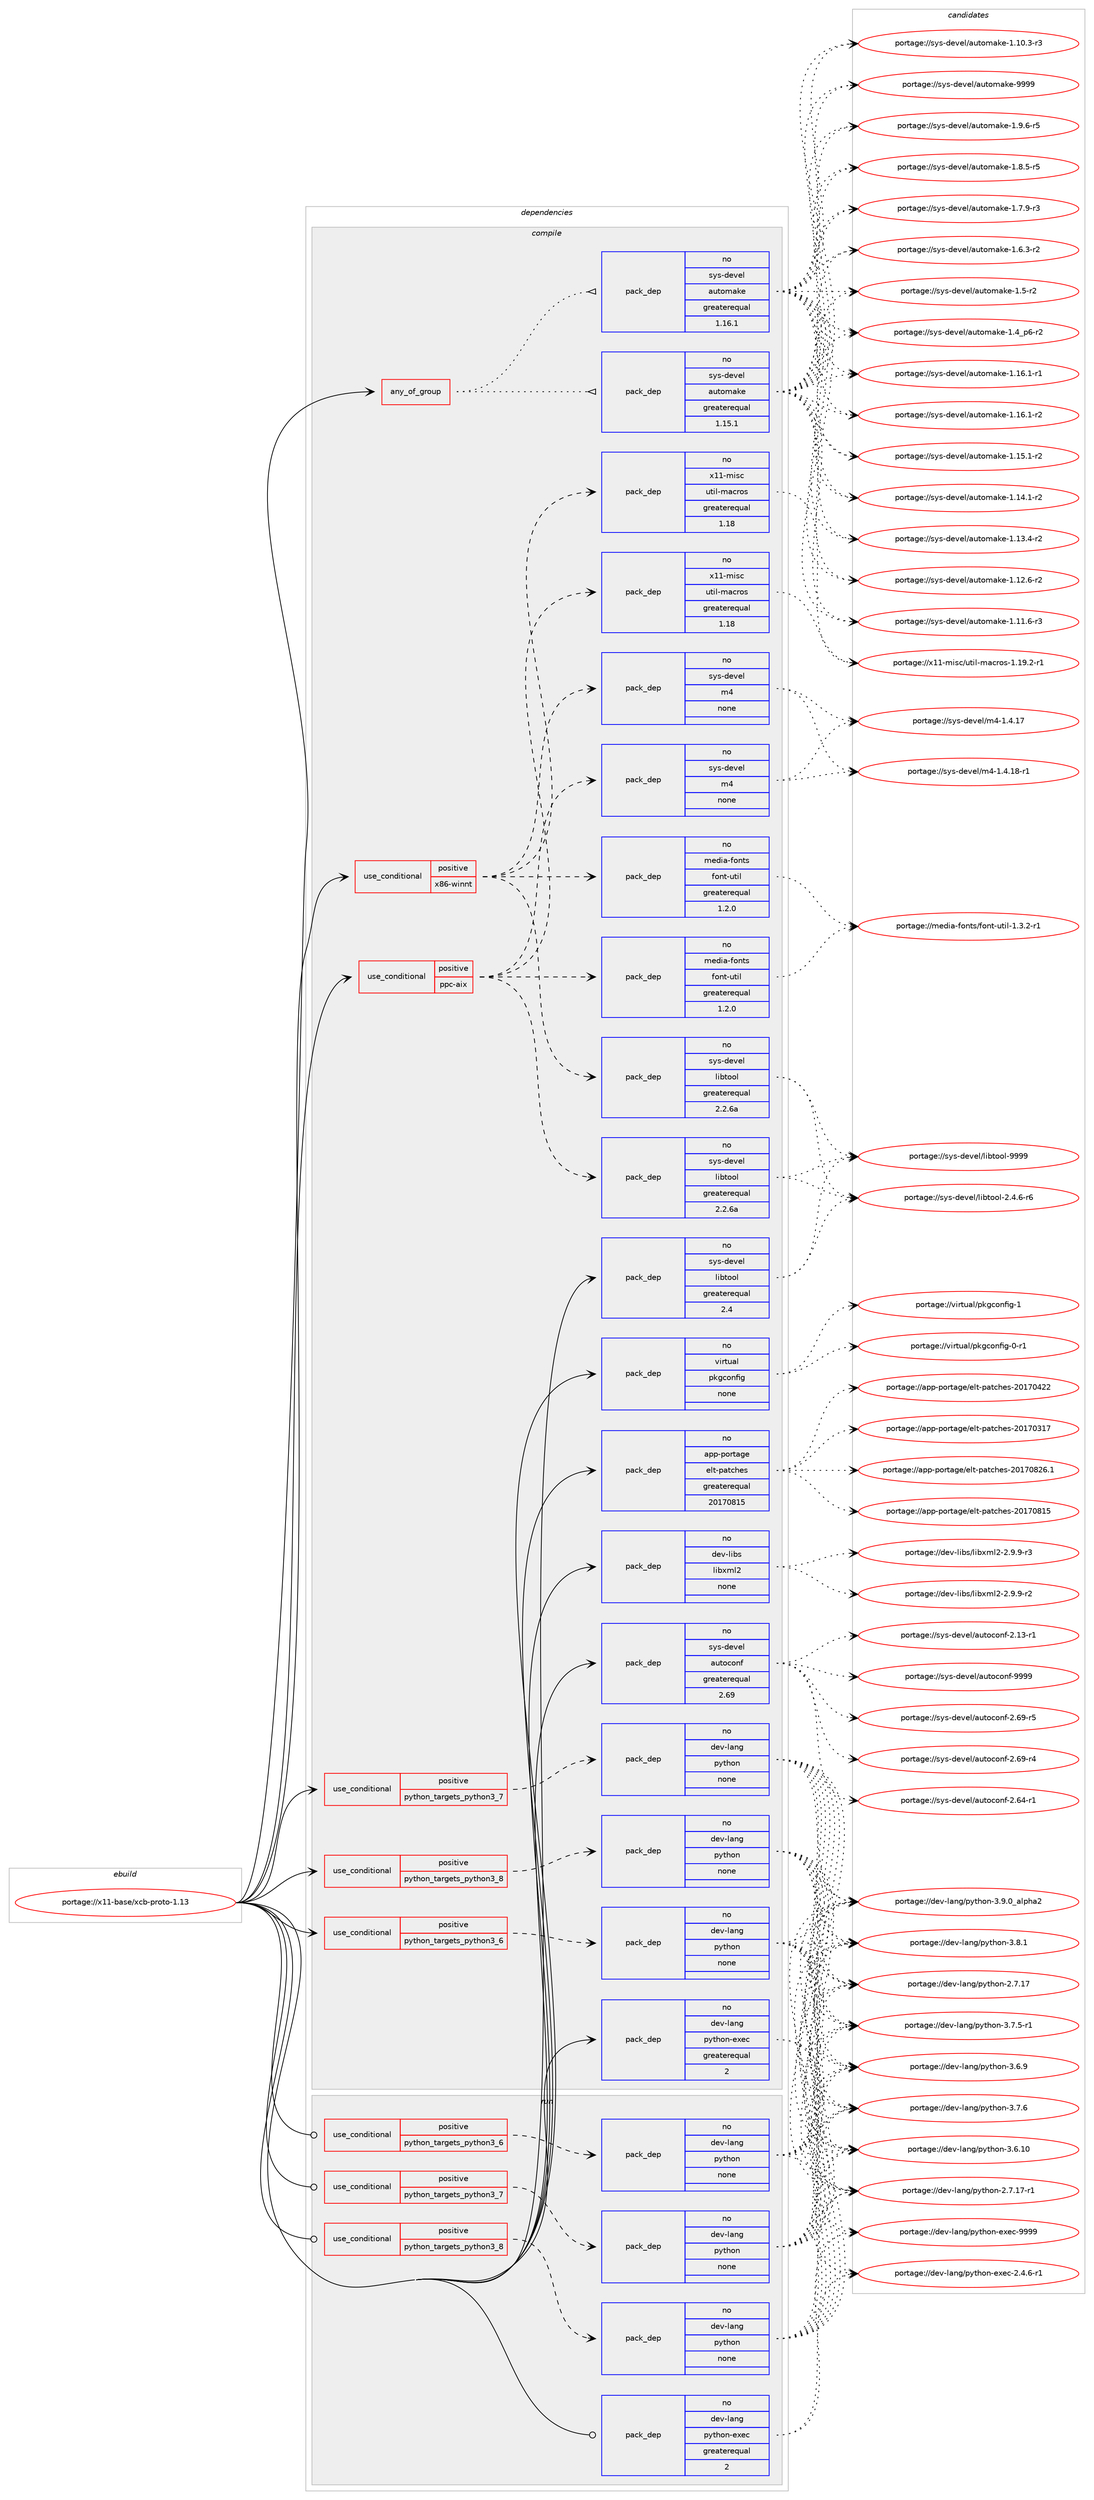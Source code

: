 digraph prolog {

# *************
# Graph options
# *************

newrank=true;
concentrate=true;
compound=true;
graph [rankdir=LR,fontname=Helvetica,fontsize=10,ranksep=1.5];#, ranksep=2.5, nodesep=0.2];
edge  [arrowhead=vee];
node  [fontname=Helvetica,fontsize=10];

# **********
# The ebuild
# **********

subgraph cluster_leftcol {
color=gray;
rank=same;
label=<<i>ebuild</i>>;
id [label="portage://x11-base/xcb-proto-1.13", color=red, width=4, href="../x11-base/xcb-proto-1.13.svg"];
}

# ****************
# The dependencies
# ****************

subgraph cluster_midcol {
color=gray;
label=<<i>dependencies</i>>;
subgraph cluster_compile {
fillcolor="#eeeeee";
style=filled;
label=<<i>compile</i>>;
subgraph any366 {
dependency21010 [label=<<TABLE BORDER="0" CELLBORDER="1" CELLSPACING="0" CELLPADDING="4"><TR><TD CELLPADDING="10">any_of_group</TD></TR></TABLE>>, shape=none, color=red];subgraph pack17744 {
dependency21011 [label=<<TABLE BORDER="0" CELLBORDER="1" CELLSPACING="0" CELLPADDING="4" WIDTH="220"><TR><TD ROWSPAN="6" CELLPADDING="30">pack_dep</TD></TR><TR><TD WIDTH="110">no</TD></TR><TR><TD>sys-devel</TD></TR><TR><TD>automake</TD></TR><TR><TD>greaterequal</TD></TR><TR><TD>1.16.1</TD></TR></TABLE>>, shape=none, color=blue];
}
dependency21010:e -> dependency21011:w [weight=20,style="dotted",arrowhead="oinv"];
subgraph pack17745 {
dependency21012 [label=<<TABLE BORDER="0" CELLBORDER="1" CELLSPACING="0" CELLPADDING="4" WIDTH="220"><TR><TD ROWSPAN="6" CELLPADDING="30">pack_dep</TD></TR><TR><TD WIDTH="110">no</TD></TR><TR><TD>sys-devel</TD></TR><TR><TD>automake</TD></TR><TR><TD>greaterequal</TD></TR><TR><TD>1.15.1</TD></TR></TABLE>>, shape=none, color=blue];
}
dependency21010:e -> dependency21012:w [weight=20,style="dotted",arrowhead="oinv"];
}
id:e -> dependency21010:w [weight=20,style="solid",arrowhead="vee"];
subgraph cond2885 {
dependency21013 [label=<<TABLE BORDER="0" CELLBORDER="1" CELLSPACING="0" CELLPADDING="4"><TR><TD ROWSPAN="3" CELLPADDING="10">use_conditional</TD></TR><TR><TD>positive</TD></TR><TR><TD>ppc-aix</TD></TR></TABLE>>, shape=none, color=red];
subgraph pack17746 {
dependency21014 [label=<<TABLE BORDER="0" CELLBORDER="1" CELLSPACING="0" CELLPADDING="4" WIDTH="220"><TR><TD ROWSPAN="6" CELLPADDING="30">pack_dep</TD></TR><TR><TD WIDTH="110">no</TD></TR><TR><TD>sys-devel</TD></TR><TR><TD>libtool</TD></TR><TR><TD>greaterequal</TD></TR><TR><TD>2.2.6a</TD></TR></TABLE>>, shape=none, color=blue];
}
dependency21013:e -> dependency21014:w [weight=20,style="dashed",arrowhead="vee"];
subgraph pack17747 {
dependency21015 [label=<<TABLE BORDER="0" CELLBORDER="1" CELLSPACING="0" CELLPADDING="4" WIDTH="220"><TR><TD ROWSPAN="6" CELLPADDING="30">pack_dep</TD></TR><TR><TD WIDTH="110">no</TD></TR><TR><TD>sys-devel</TD></TR><TR><TD>m4</TD></TR><TR><TD>none</TD></TR><TR><TD></TD></TR></TABLE>>, shape=none, color=blue];
}
dependency21013:e -> dependency21015:w [weight=20,style="dashed",arrowhead="vee"];
subgraph pack17748 {
dependency21016 [label=<<TABLE BORDER="0" CELLBORDER="1" CELLSPACING="0" CELLPADDING="4" WIDTH="220"><TR><TD ROWSPAN="6" CELLPADDING="30">pack_dep</TD></TR><TR><TD WIDTH="110">no</TD></TR><TR><TD>x11-misc</TD></TR><TR><TD>util-macros</TD></TR><TR><TD>greaterequal</TD></TR><TR><TD>1.18</TD></TR></TABLE>>, shape=none, color=blue];
}
dependency21013:e -> dependency21016:w [weight=20,style="dashed",arrowhead="vee"];
subgraph pack17749 {
dependency21017 [label=<<TABLE BORDER="0" CELLBORDER="1" CELLSPACING="0" CELLPADDING="4" WIDTH="220"><TR><TD ROWSPAN="6" CELLPADDING="30">pack_dep</TD></TR><TR><TD WIDTH="110">no</TD></TR><TR><TD>media-fonts</TD></TR><TR><TD>font-util</TD></TR><TR><TD>greaterequal</TD></TR><TR><TD>1.2.0</TD></TR></TABLE>>, shape=none, color=blue];
}
dependency21013:e -> dependency21017:w [weight=20,style="dashed",arrowhead="vee"];
}
id:e -> dependency21013:w [weight=20,style="solid",arrowhead="vee"];
subgraph cond2886 {
dependency21018 [label=<<TABLE BORDER="0" CELLBORDER="1" CELLSPACING="0" CELLPADDING="4"><TR><TD ROWSPAN="3" CELLPADDING="10">use_conditional</TD></TR><TR><TD>positive</TD></TR><TR><TD>python_targets_python3_6</TD></TR></TABLE>>, shape=none, color=red];
subgraph pack17750 {
dependency21019 [label=<<TABLE BORDER="0" CELLBORDER="1" CELLSPACING="0" CELLPADDING="4" WIDTH="220"><TR><TD ROWSPAN="6" CELLPADDING="30">pack_dep</TD></TR><TR><TD WIDTH="110">no</TD></TR><TR><TD>dev-lang</TD></TR><TR><TD>python</TD></TR><TR><TD>none</TD></TR><TR><TD></TD></TR></TABLE>>, shape=none, color=blue];
}
dependency21018:e -> dependency21019:w [weight=20,style="dashed",arrowhead="vee"];
}
id:e -> dependency21018:w [weight=20,style="solid",arrowhead="vee"];
subgraph cond2887 {
dependency21020 [label=<<TABLE BORDER="0" CELLBORDER="1" CELLSPACING="0" CELLPADDING="4"><TR><TD ROWSPAN="3" CELLPADDING="10">use_conditional</TD></TR><TR><TD>positive</TD></TR><TR><TD>python_targets_python3_7</TD></TR></TABLE>>, shape=none, color=red];
subgraph pack17751 {
dependency21021 [label=<<TABLE BORDER="0" CELLBORDER="1" CELLSPACING="0" CELLPADDING="4" WIDTH="220"><TR><TD ROWSPAN="6" CELLPADDING="30">pack_dep</TD></TR><TR><TD WIDTH="110">no</TD></TR><TR><TD>dev-lang</TD></TR><TR><TD>python</TD></TR><TR><TD>none</TD></TR><TR><TD></TD></TR></TABLE>>, shape=none, color=blue];
}
dependency21020:e -> dependency21021:w [weight=20,style="dashed",arrowhead="vee"];
}
id:e -> dependency21020:w [weight=20,style="solid",arrowhead="vee"];
subgraph cond2888 {
dependency21022 [label=<<TABLE BORDER="0" CELLBORDER="1" CELLSPACING="0" CELLPADDING="4"><TR><TD ROWSPAN="3" CELLPADDING="10">use_conditional</TD></TR><TR><TD>positive</TD></TR><TR><TD>python_targets_python3_8</TD></TR></TABLE>>, shape=none, color=red];
subgraph pack17752 {
dependency21023 [label=<<TABLE BORDER="0" CELLBORDER="1" CELLSPACING="0" CELLPADDING="4" WIDTH="220"><TR><TD ROWSPAN="6" CELLPADDING="30">pack_dep</TD></TR><TR><TD WIDTH="110">no</TD></TR><TR><TD>dev-lang</TD></TR><TR><TD>python</TD></TR><TR><TD>none</TD></TR><TR><TD></TD></TR></TABLE>>, shape=none, color=blue];
}
dependency21022:e -> dependency21023:w [weight=20,style="dashed",arrowhead="vee"];
}
id:e -> dependency21022:w [weight=20,style="solid",arrowhead="vee"];
subgraph cond2889 {
dependency21024 [label=<<TABLE BORDER="0" CELLBORDER="1" CELLSPACING="0" CELLPADDING="4"><TR><TD ROWSPAN="3" CELLPADDING="10">use_conditional</TD></TR><TR><TD>positive</TD></TR><TR><TD>x86-winnt</TD></TR></TABLE>>, shape=none, color=red];
subgraph pack17753 {
dependency21025 [label=<<TABLE BORDER="0" CELLBORDER="1" CELLSPACING="0" CELLPADDING="4" WIDTH="220"><TR><TD ROWSPAN="6" CELLPADDING="30">pack_dep</TD></TR><TR><TD WIDTH="110">no</TD></TR><TR><TD>sys-devel</TD></TR><TR><TD>libtool</TD></TR><TR><TD>greaterequal</TD></TR><TR><TD>2.2.6a</TD></TR></TABLE>>, shape=none, color=blue];
}
dependency21024:e -> dependency21025:w [weight=20,style="dashed",arrowhead="vee"];
subgraph pack17754 {
dependency21026 [label=<<TABLE BORDER="0" CELLBORDER="1" CELLSPACING="0" CELLPADDING="4" WIDTH="220"><TR><TD ROWSPAN="6" CELLPADDING="30">pack_dep</TD></TR><TR><TD WIDTH="110">no</TD></TR><TR><TD>sys-devel</TD></TR><TR><TD>m4</TD></TR><TR><TD>none</TD></TR><TR><TD></TD></TR></TABLE>>, shape=none, color=blue];
}
dependency21024:e -> dependency21026:w [weight=20,style="dashed",arrowhead="vee"];
subgraph pack17755 {
dependency21027 [label=<<TABLE BORDER="0" CELLBORDER="1" CELLSPACING="0" CELLPADDING="4" WIDTH="220"><TR><TD ROWSPAN="6" CELLPADDING="30">pack_dep</TD></TR><TR><TD WIDTH="110">no</TD></TR><TR><TD>x11-misc</TD></TR><TR><TD>util-macros</TD></TR><TR><TD>greaterequal</TD></TR><TR><TD>1.18</TD></TR></TABLE>>, shape=none, color=blue];
}
dependency21024:e -> dependency21027:w [weight=20,style="dashed",arrowhead="vee"];
subgraph pack17756 {
dependency21028 [label=<<TABLE BORDER="0" CELLBORDER="1" CELLSPACING="0" CELLPADDING="4" WIDTH="220"><TR><TD ROWSPAN="6" CELLPADDING="30">pack_dep</TD></TR><TR><TD WIDTH="110">no</TD></TR><TR><TD>media-fonts</TD></TR><TR><TD>font-util</TD></TR><TR><TD>greaterequal</TD></TR><TR><TD>1.2.0</TD></TR></TABLE>>, shape=none, color=blue];
}
dependency21024:e -> dependency21028:w [weight=20,style="dashed",arrowhead="vee"];
}
id:e -> dependency21024:w [weight=20,style="solid",arrowhead="vee"];
subgraph pack17757 {
dependency21029 [label=<<TABLE BORDER="0" CELLBORDER="1" CELLSPACING="0" CELLPADDING="4" WIDTH="220"><TR><TD ROWSPAN="6" CELLPADDING="30">pack_dep</TD></TR><TR><TD WIDTH="110">no</TD></TR><TR><TD>app-portage</TD></TR><TR><TD>elt-patches</TD></TR><TR><TD>greaterequal</TD></TR><TR><TD>20170815</TD></TR></TABLE>>, shape=none, color=blue];
}
id:e -> dependency21029:w [weight=20,style="solid",arrowhead="vee"];
subgraph pack17758 {
dependency21030 [label=<<TABLE BORDER="0" CELLBORDER="1" CELLSPACING="0" CELLPADDING="4" WIDTH="220"><TR><TD ROWSPAN="6" CELLPADDING="30">pack_dep</TD></TR><TR><TD WIDTH="110">no</TD></TR><TR><TD>dev-lang</TD></TR><TR><TD>python-exec</TD></TR><TR><TD>greaterequal</TD></TR><TR><TD>2</TD></TR></TABLE>>, shape=none, color=blue];
}
id:e -> dependency21030:w [weight=20,style="solid",arrowhead="vee"];
subgraph pack17759 {
dependency21031 [label=<<TABLE BORDER="0" CELLBORDER="1" CELLSPACING="0" CELLPADDING="4" WIDTH="220"><TR><TD ROWSPAN="6" CELLPADDING="30">pack_dep</TD></TR><TR><TD WIDTH="110">no</TD></TR><TR><TD>dev-libs</TD></TR><TR><TD>libxml2</TD></TR><TR><TD>none</TD></TR><TR><TD></TD></TR></TABLE>>, shape=none, color=blue];
}
id:e -> dependency21031:w [weight=20,style="solid",arrowhead="vee"];
subgraph pack17760 {
dependency21032 [label=<<TABLE BORDER="0" CELLBORDER="1" CELLSPACING="0" CELLPADDING="4" WIDTH="220"><TR><TD ROWSPAN="6" CELLPADDING="30">pack_dep</TD></TR><TR><TD WIDTH="110">no</TD></TR><TR><TD>sys-devel</TD></TR><TR><TD>autoconf</TD></TR><TR><TD>greaterequal</TD></TR><TR><TD>2.69</TD></TR></TABLE>>, shape=none, color=blue];
}
id:e -> dependency21032:w [weight=20,style="solid",arrowhead="vee"];
subgraph pack17761 {
dependency21033 [label=<<TABLE BORDER="0" CELLBORDER="1" CELLSPACING="0" CELLPADDING="4" WIDTH="220"><TR><TD ROWSPAN="6" CELLPADDING="30">pack_dep</TD></TR><TR><TD WIDTH="110">no</TD></TR><TR><TD>sys-devel</TD></TR><TR><TD>libtool</TD></TR><TR><TD>greaterequal</TD></TR><TR><TD>2.4</TD></TR></TABLE>>, shape=none, color=blue];
}
id:e -> dependency21033:w [weight=20,style="solid",arrowhead="vee"];
subgraph pack17762 {
dependency21034 [label=<<TABLE BORDER="0" CELLBORDER="1" CELLSPACING="0" CELLPADDING="4" WIDTH="220"><TR><TD ROWSPAN="6" CELLPADDING="30">pack_dep</TD></TR><TR><TD WIDTH="110">no</TD></TR><TR><TD>virtual</TD></TR><TR><TD>pkgconfig</TD></TR><TR><TD>none</TD></TR><TR><TD></TD></TR></TABLE>>, shape=none, color=blue];
}
id:e -> dependency21034:w [weight=20,style="solid",arrowhead="vee"];
}
subgraph cluster_compileandrun {
fillcolor="#eeeeee";
style=filled;
label=<<i>compile and run</i>>;
}
subgraph cluster_run {
fillcolor="#eeeeee";
style=filled;
label=<<i>run</i>>;
subgraph cond2890 {
dependency21035 [label=<<TABLE BORDER="0" CELLBORDER="1" CELLSPACING="0" CELLPADDING="4"><TR><TD ROWSPAN="3" CELLPADDING="10">use_conditional</TD></TR><TR><TD>positive</TD></TR><TR><TD>python_targets_python3_6</TD></TR></TABLE>>, shape=none, color=red];
subgraph pack17763 {
dependency21036 [label=<<TABLE BORDER="0" CELLBORDER="1" CELLSPACING="0" CELLPADDING="4" WIDTH="220"><TR><TD ROWSPAN="6" CELLPADDING="30">pack_dep</TD></TR><TR><TD WIDTH="110">no</TD></TR><TR><TD>dev-lang</TD></TR><TR><TD>python</TD></TR><TR><TD>none</TD></TR><TR><TD></TD></TR></TABLE>>, shape=none, color=blue];
}
dependency21035:e -> dependency21036:w [weight=20,style="dashed",arrowhead="vee"];
}
id:e -> dependency21035:w [weight=20,style="solid",arrowhead="odot"];
subgraph cond2891 {
dependency21037 [label=<<TABLE BORDER="0" CELLBORDER="1" CELLSPACING="0" CELLPADDING="4"><TR><TD ROWSPAN="3" CELLPADDING="10">use_conditional</TD></TR><TR><TD>positive</TD></TR><TR><TD>python_targets_python3_7</TD></TR></TABLE>>, shape=none, color=red];
subgraph pack17764 {
dependency21038 [label=<<TABLE BORDER="0" CELLBORDER="1" CELLSPACING="0" CELLPADDING="4" WIDTH="220"><TR><TD ROWSPAN="6" CELLPADDING="30">pack_dep</TD></TR><TR><TD WIDTH="110">no</TD></TR><TR><TD>dev-lang</TD></TR><TR><TD>python</TD></TR><TR><TD>none</TD></TR><TR><TD></TD></TR></TABLE>>, shape=none, color=blue];
}
dependency21037:e -> dependency21038:w [weight=20,style="dashed",arrowhead="vee"];
}
id:e -> dependency21037:w [weight=20,style="solid",arrowhead="odot"];
subgraph cond2892 {
dependency21039 [label=<<TABLE BORDER="0" CELLBORDER="1" CELLSPACING="0" CELLPADDING="4"><TR><TD ROWSPAN="3" CELLPADDING="10">use_conditional</TD></TR><TR><TD>positive</TD></TR><TR><TD>python_targets_python3_8</TD></TR></TABLE>>, shape=none, color=red];
subgraph pack17765 {
dependency21040 [label=<<TABLE BORDER="0" CELLBORDER="1" CELLSPACING="0" CELLPADDING="4" WIDTH="220"><TR><TD ROWSPAN="6" CELLPADDING="30">pack_dep</TD></TR><TR><TD WIDTH="110">no</TD></TR><TR><TD>dev-lang</TD></TR><TR><TD>python</TD></TR><TR><TD>none</TD></TR><TR><TD></TD></TR></TABLE>>, shape=none, color=blue];
}
dependency21039:e -> dependency21040:w [weight=20,style="dashed",arrowhead="vee"];
}
id:e -> dependency21039:w [weight=20,style="solid",arrowhead="odot"];
subgraph pack17766 {
dependency21041 [label=<<TABLE BORDER="0" CELLBORDER="1" CELLSPACING="0" CELLPADDING="4" WIDTH="220"><TR><TD ROWSPAN="6" CELLPADDING="30">pack_dep</TD></TR><TR><TD WIDTH="110">no</TD></TR><TR><TD>dev-lang</TD></TR><TR><TD>python-exec</TD></TR><TR><TD>greaterequal</TD></TR><TR><TD>2</TD></TR></TABLE>>, shape=none, color=blue];
}
id:e -> dependency21041:w [weight=20,style="solid",arrowhead="odot"];
}
}

# **************
# The candidates
# **************

subgraph cluster_choices {
rank=same;
color=gray;
label=<<i>candidates</i>>;

subgraph choice17744 {
color=black;
nodesep=1;
choice115121115451001011181011084797117116111109971071014557575757 [label="portage://sys-devel/automake-9999", color=red, width=4,href="../sys-devel/automake-9999.svg"];
choice115121115451001011181011084797117116111109971071014549465746544511453 [label="portage://sys-devel/automake-1.9.6-r5", color=red, width=4,href="../sys-devel/automake-1.9.6-r5.svg"];
choice115121115451001011181011084797117116111109971071014549465646534511453 [label="portage://sys-devel/automake-1.8.5-r5", color=red, width=4,href="../sys-devel/automake-1.8.5-r5.svg"];
choice115121115451001011181011084797117116111109971071014549465546574511451 [label="portage://sys-devel/automake-1.7.9-r3", color=red, width=4,href="../sys-devel/automake-1.7.9-r3.svg"];
choice115121115451001011181011084797117116111109971071014549465446514511450 [label="portage://sys-devel/automake-1.6.3-r2", color=red, width=4,href="../sys-devel/automake-1.6.3-r2.svg"];
choice11512111545100101118101108479711711611110997107101454946534511450 [label="portage://sys-devel/automake-1.5-r2", color=red, width=4,href="../sys-devel/automake-1.5-r2.svg"];
choice115121115451001011181011084797117116111109971071014549465295112544511450 [label="portage://sys-devel/automake-1.4_p6-r2", color=red, width=4,href="../sys-devel/automake-1.4_p6-r2.svg"];
choice11512111545100101118101108479711711611110997107101454946495446494511450 [label="portage://sys-devel/automake-1.16.1-r2", color=red, width=4,href="../sys-devel/automake-1.16.1-r2.svg"];
choice11512111545100101118101108479711711611110997107101454946495446494511449 [label="portage://sys-devel/automake-1.16.1-r1", color=red, width=4,href="../sys-devel/automake-1.16.1-r1.svg"];
choice11512111545100101118101108479711711611110997107101454946495346494511450 [label="portage://sys-devel/automake-1.15.1-r2", color=red, width=4,href="../sys-devel/automake-1.15.1-r2.svg"];
choice11512111545100101118101108479711711611110997107101454946495246494511450 [label="portage://sys-devel/automake-1.14.1-r2", color=red, width=4,href="../sys-devel/automake-1.14.1-r2.svg"];
choice11512111545100101118101108479711711611110997107101454946495146524511450 [label="portage://sys-devel/automake-1.13.4-r2", color=red, width=4,href="../sys-devel/automake-1.13.4-r2.svg"];
choice11512111545100101118101108479711711611110997107101454946495046544511450 [label="portage://sys-devel/automake-1.12.6-r2", color=red, width=4,href="../sys-devel/automake-1.12.6-r2.svg"];
choice11512111545100101118101108479711711611110997107101454946494946544511451 [label="portage://sys-devel/automake-1.11.6-r3", color=red, width=4,href="../sys-devel/automake-1.11.6-r3.svg"];
choice11512111545100101118101108479711711611110997107101454946494846514511451 [label="portage://sys-devel/automake-1.10.3-r3", color=red, width=4,href="../sys-devel/automake-1.10.3-r3.svg"];
dependency21011:e -> choice115121115451001011181011084797117116111109971071014557575757:w [style=dotted,weight="100"];
dependency21011:e -> choice115121115451001011181011084797117116111109971071014549465746544511453:w [style=dotted,weight="100"];
dependency21011:e -> choice115121115451001011181011084797117116111109971071014549465646534511453:w [style=dotted,weight="100"];
dependency21011:e -> choice115121115451001011181011084797117116111109971071014549465546574511451:w [style=dotted,weight="100"];
dependency21011:e -> choice115121115451001011181011084797117116111109971071014549465446514511450:w [style=dotted,weight="100"];
dependency21011:e -> choice11512111545100101118101108479711711611110997107101454946534511450:w [style=dotted,weight="100"];
dependency21011:e -> choice115121115451001011181011084797117116111109971071014549465295112544511450:w [style=dotted,weight="100"];
dependency21011:e -> choice11512111545100101118101108479711711611110997107101454946495446494511450:w [style=dotted,weight="100"];
dependency21011:e -> choice11512111545100101118101108479711711611110997107101454946495446494511449:w [style=dotted,weight="100"];
dependency21011:e -> choice11512111545100101118101108479711711611110997107101454946495346494511450:w [style=dotted,weight="100"];
dependency21011:e -> choice11512111545100101118101108479711711611110997107101454946495246494511450:w [style=dotted,weight="100"];
dependency21011:e -> choice11512111545100101118101108479711711611110997107101454946495146524511450:w [style=dotted,weight="100"];
dependency21011:e -> choice11512111545100101118101108479711711611110997107101454946495046544511450:w [style=dotted,weight="100"];
dependency21011:e -> choice11512111545100101118101108479711711611110997107101454946494946544511451:w [style=dotted,weight="100"];
dependency21011:e -> choice11512111545100101118101108479711711611110997107101454946494846514511451:w [style=dotted,weight="100"];
}
subgraph choice17745 {
color=black;
nodesep=1;
choice115121115451001011181011084797117116111109971071014557575757 [label="portage://sys-devel/automake-9999", color=red, width=4,href="../sys-devel/automake-9999.svg"];
choice115121115451001011181011084797117116111109971071014549465746544511453 [label="portage://sys-devel/automake-1.9.6-r5", color=red, width=4,href="../sys-devel/automake-1.9.6-r5.svg"];
choice115121115451001011181011084797117116111109971071014549465646534511453 [label="portage://sys-devel/automake-1.8.5-r5", color=red, width=4,href="../sys-devel/automake-1.8.5-r5.svg"];
choice115121115451001011181011084797117116111109971071014549465546574511451 [label="portage://sys-devel/automake-1.7.9-r3", color=red, width=4,href="../sys-devel/automake-1.7.9-r3.svg"];
choice115121115451001011181011084797117116111109971071014549465446514511450 [label="portage://sys-devel/automake-1.6.3-r2", color=red, width=4,href="../sys-devel/automake-1.6.3-r2.svg"];
choice11512111545100101118101108479711711611110997107101454946534511450 [label="portage://sys-devel/automake-1.5-r2", color=red, width=4,href="../sys-devel/automake-1.5-r2.svg"];
choice115121115451001011181011084797117116111109971071014549465295112544511450 [label="portage://sys-devel/automake-1.4_p6-r2", color=red, width=4,href="../sys-devel/automake-1.4_p6-r2.svg"];
choice11512111545100101118101108479711711611110997107101454946495446494511450 [label="portage://sys-devel/automake-1.16.1-r2", color=red, width=4,href="../sys-devel/automake-1.16.1-r2.svg"];
choice11512111545100101118101108479711711611110997107101454946495446494511449 [label="portage://sys-devel/automake-1.16.1-r1", color=red, width=4,href="../sys-devel/automake-1.16.1-r1.svg"];
choice11512111545100101118101108479711711611110997107101454946495346494511450 [label="portage://sys-devel/automake-1.15.1-r2", color=red, width=4,href="../sys-devel/automake-1.15.1-r2.svg"];
choice11512111545100101118101108479711711611110997107101454946495246494511450 [label="portage://sys-devel/automake-1.14.1-r2", color=red, width=4,href="../sys-devel/automake-1.14.1-r2.svg"];
choice11512111545100101118101108479711711611110997107101454946495146524511450 [label="portage://sys-devel/automake-1.13.4-r2", color=red, width=4,href="../sys-devel/automake-1.13.4-r2.svg"];
choice11512111545100101118101108479711711611110997107101454946495046544511450 [label="portage://sys-devel/automake-1.12.6-r2", color=red, width=4,href="../sys-devel/automake-1.12.6-r2.svg"];
choice11512111545100101118101108479711711611110997107101454946494946544511451 [label="portage://sys-devel/automake-1.11.6-r3", color=red, width=4,href="../sys-devel/automake-1.11.6-r3.svg"];
choice11512111545100101118101108479711711611110997107101454946494846514511451 [label="portage://sys-devel/automake-1.10.3-r3", color=red, width=4,href="../sys-devel/automake-1.10.3-r3.svg"];
dependency21012:e -> choice115121115451001011181011084797117116111109971071014557575757:w [style=dotted,weight="100"];
dependency21012:e -> choice115121115451001011181011084797117116111109971071014549465746544511453:w [style=dotted,weight="100"];
dependency21012:e -> choice115121115451001011181011084797117116111109971071014549465646534511453:w [style=dotted,weight="100"];
dependency21012:e -> choice115121115451001011181011084797117116111109971071014549465546574511451:w [style=dotted,weight="100"];
dependency21012:e -> choice115121115451001011181011084797117116111109971071014549465446514511450:w [style=dotted,weight="100"];
dependency21012:e -> choice11512111545100101118101108479711711611110997107101454946534511450:w [style=dotted,weight="100"];
dependency21012:e -> choice115121115451001011181011084797117116111109971071014549465295112544511450:w [style=dotted,weight="100"];
dependency21012:e -> choice11512111545100101118101108479711711611110997107101454946495446494511450:w [style=dotted,weight="100"];
dependency21012:e -> choice11512111545100101118101108479711711611110997107101454946495446494511449:w [style=dotted,weight="100"];
dependency21012:e -> choice11512111545100101118101108479711711611110997107101454946495346494511450:w [style=dotted,weight="100"];
dependency21012:e -> choice11512111545100101118101108479711711611110997107101454946495246494511450:w [style=dotted,weight="100"];
dependency21012:e -> choice11512111545100101118101108479711711611110997107101454946495146524511450:w [style=dotted,weight="100"];
dependency21012:e -> choice11512111545100101118101108479711711611110997107101454946495046544511450:w [style=dotted,weight="100"];
dependency21012:e -> choice11512111545100101118101108479711711611110997107101454946494946544511451:w [style=dotted,weight="100"];
dependency21012:e -> choice11512111545100101118101108479711711611110997107101454946494846514511451:w [style=dotted,weight="100"];
}
subgraph choice17746 {
color=black;
nodesep=1;
choice1151211154510010111810110847108105981161111111084557575757 [label="portage://sys-devel/libtool-9999", color=red, width=4,href="../sys-devel/libtool-9999.svg"];
choice1151211154510010111810110847108105981161111111084550465246544511454 [label="portage://sys-devel/libtool-2.4.6-r6", color=red, width=4,href="../sys-devel/libtool-2.4.6-r6.svg"];
dependency21014:e -> choice1151211154510010111810110847108105981161111111084557575757:w [style=dotted,weight="100"];
dependency21014:e -> choice1151211154510010111810110847108105981161111111084550465246544511454:w [style=dotted,weight="100"];
}
subgraph choice17747 {
color=black;
nodesep=1;
choice115121115451001011181011084710952454946524649564511449 [label="portage://sys-devel/m4-1.4.18-r1", color=red, width=4,href="../sys-devel/m4-1.4.18-r1.svg"];
choice11512111545100101118101108471095245494652464955 [label="portage://sys-devel/m4-1.4.17", color=red, width=4,href="../sys-devel/m4-1.4.17.svg"];
dependency21015:e -> choice115121115451001011181011084710952454946524649564511449:w [style=dotted,weight="100"];
dependency21015:e -> choice11512111545100101118101108471095245494652464955:w [style=dotted,weight="100"];
}
subgraph choice17748 {
color=black;
nodesep=1;
choice1204949451091051159947117116105108451099799114111115454946495746504511449 [label="portage://x11-misc/util-macros-1.19.2-r1", color=red, width=4,href="../x11-misc/util-macros-1.19.2-r1.svg"];
dependency21016:e -> choice1204949451091051159947117116105108451099799114111115454946495746504511449:w [style=dotted,weight="100"];
}
subgraph choice17749 {
color=black;
nodesep=1;
choice109101100105974510211111011611547102111110116451171161051084549465146504511449 [label="portage://media-fonts/font-util-1.3.2-r1", color=red, width=4,href="../media-fonts/font-util-1.3.2-r1.svg"];
dependency21017:e -> choice109101100105974510211111011611547102111110116451171161051084549465146504511449:w [style=dotted,weight="100"];
}
subgraph choice17750 {
color=black;
nodesep=1;
choice10010111845108971101034711212111610411111045514657464895971081121049750 [label="portage://dev-lang/python-3.9.0_alpha2", color=red, width=4,href="../dev-lang/python-3.9.0_alpha2.svg"];
choice100101118451089711010347112121116104111110455146564649 [label="portage://dev-lang/python-3.8.1", color=red, width=4,href="../dev-lang/python-3.8.1.svg"];
choice100101118451089711010347112121116104111110455146554654 [label="portage://dev-lang/python-3.7.6", color=red, width=4,href="../dev-lang/python-3.7.6.svg"];
choice1001011184510897110103471121211161041111104551465546534511449 [label="portage://dev-lang/python-3.7.5-r1", color=red, width=4,href="../dev-lang/python-3.7.5-r1.svg"];
choice100101118451089711010347112121116104111110455146544657 [label="portage://dev-lang/python-3.6.9", color=red, width=4,href="../dev-lang/python-3.6.9.svg"];
choice10010111845108971101034711212111610411111045514654464948 [label="portage://dev-lang/python-3.6.10", color=red, width=4,href="../dev-lang/python-3.6.10.svg"];
choice100101118451089711010347112121116104111110455046554649554511449 [label="portage://dev-lang/python-2.7.17-r1", color=red, width=4,href="../dev-lang/python-2.7.17-r1.svg"];
choice10010111845108971101034711212111610411111045504655464955 [label="portage://dev-lang/python-2.7.17", color=red, width=4,href="../dev-lang/python-2.7.17.svg"];
dependency21019:e -> choice10010111845108971101034711212111610411111045514657464895971081121049750:w [style=dotted,weight="100"];
dependency21019:e -> choice100101118451089711010347112121116104111110455146564649:w [style=dotted,weight="100"];
dependency21019:e -> choice100101118451089711010347112121116104111110455146554654:w [style=dotted,weight="100"];
dependency21019:e -> choice1001011184510897110103471121211161041111104551465546534511449:w [style=dotted,weight="100"];
dependency21019:e -> choice100101118451089711010347112121116104111110455146544657:w [style=dotted,weight="100"];
dependency21019:e -> choice10010111845108971101034711212111610411111045514654464948:w [style=dotted,weight="100"];
dependency21019:e -> choice100101118451089711010347112121116104111110455046554649554511449:w [style=dotted,weight="100"];
dependency21019:e -> choice10010111845108971101034711212111610411111045504655464955:w [style=dotted,weight="100"];
}
subgraph choice17751 {
color=black;
nodesep=1;
choice10010111845108971101034711212111610411111045514657464895971081121049750 [label="portage://dev-lang/python-3.9.0_alpha2", color=red, width=4,href="../dev-lang/python-3.9.0_alpha2.svg"];
choice100101118451089711010347112121116104111110455146564649 [label="portage://dev-lang/python-3.8.1", color=red, width=4,href="../dev-lang/python-3.8.1.svg"];
choice100101118451089711010347112121116104111110455146554654 [label="portage://dev-lang/python-3.7.6", color=red, width=4,href="../dev-lang/python-3.7.6.svg"];
choice1001011184510897110103471121211161041111104551465546534511449 [label="portage://dev-lang/python-3.7.5-r1", color=red, width=4,href="../dev-lang/python-3.7.5-r1.svg"];
choice100101118451089711010347112121116104111110455146544657 [label="portage://dev-lang/python-3.6.9", color=red, width=4,href="../dev-lang/python-3.6.9.svg"];
choice10010111845108971101034711212111610411111045514654464948 [label="portage://dev-lang/python-3.6.10", color=red, width=4,href="../dev-lang/python-3.6.10.svg"];
choice100101118451089711010347112121116104111110455046554649554511449 [label="portage://dev-lang/python-2.7.17-r1", color=red, width=4,href="../dev-lang/python-2.7.17-r1.svg"];
choice10010111845108971101034711212111610411111045504655464955 [label="portage://dev-lang/python-2.7.17", color=red, width=4,href="../dev-lang/python-2.7.17.svg"];
dependency21021:e -> choice10010111845108971101034711212111610411111045514657464895971081121049750:w [style=dotted,weight="100"];
dependency21021:e -> choice100101118451089711010347112121116104111110455146564649:w [style=dotted,weight="100"];
dependency21021:e -> choice100101118451089711010347112121116104111110455146554654:w [style=dotted,weight="100"];
dependency21021:e -> choice1001011184510897110103471121211161041111104551465546534511449:w [style=dotted,weight="100"];
dependency21021:e -> choice100101118451089711010347112121116104111110455146544657:w [style=dotted,weight="100"];
dependency21021:e -> choice10010111845108971101034711212111610411111045514654464948:w [style=dotted,weight="100"];
dependency21021:e -> choice100101118451089711010347112121116104111110455046554649554511449:w [style=dotted,weight="100"];
dependency21021:e -> choice10010111845108971101034711212111610411111045504655464955:w [style=dotted,weight="100"];
}
subgraph choice17752 {
color=black;
nodesep=1;
choice10010111845108971101034711212111610411111045514657464895971081121049750 [label="portage://dev-lang/python-3.9.0_alpha2", color=red, width=4,href="../dev-lang/python-3.9.0_alpha2.svg"];
choice100101118451089711010347112121116104111110455146564649 [label="portage://dev-lang/python-3.8.1", color=red, width=4,href="../dev-lang/python-3.8.1.svg"];
choice100101118451089711010347112121116104111110455146554654 [label="portage://dev-lang/python-3.7.6", color=red, width=4,href="../dev-lang/python-3.7.6.svg"];
choice1001011184510897110103471121211161041111104551465546534511449 [label="portage://dev-lang/python-3.7.5-r1", color=red, width=4,href="../dev-lang/python-3.7.5-r1.svg"];
choice100101118451089711010347112121116104111110455146544657 [label="portage://dev-lang/python-3.6.9", color=red, width=4,href="../dev-lang/python-3.6.9.svg"];
choice10010111845108971101034711212111610411111045514654464948 [label="portage://dev-lang/python-3.6.10", color=red, width=4,href="../dev-lang/python-3.6.10.svg"];
choice100101118451089711010347112121116104111110455046554649554511449 [label="portage://dev-lang/python-2.7.17-r1", color=red, width=4,href="../dev-lang/python-2.7.17-r1.svg"];
choice10010111845108971101034711212111610411111045504655464955 [label="portage://dev-lang/python-2.7.17", color=red, width=4,href="../dev-lang/python-2.7.17.svg"];
dependency21023:e -> choice10010111845108971101034711212111610411111045514657464895971081121049750:w [style=dotted,weight="100"];
dependency21023:e -> choice100101118451089711010347112121116104111110455146564649:w [style=dotted,weight="100"];
dependency21023:e -> choice100101118451089711010347112121116104111110455146554654:w [style=dotted,weight="100"];
dependency21023:e -> choice1001011184510897110103471121211161041111104551465546534511449:w [style=dotted,weight="100"];
dependency21023:e -> choice100101118451089711010347112121116104111110455146544657:w [style=dotted,weight="100"];
dependency21023:e -> choice10010111845108971101034711212111610411111045514654464948:w [style=dotted,weight="100"];
dependency21023:e -> choice100101118451089711010347112121116104111110455046554649554511449:w [style=dotted,weight="100"];
dependency21023:e -> choice10010111845108971101034711212111610411111045504655464955:w [style=dotted,weight="100"];
}
subgraph choice17753 {
color=black;
nodesep=1;
choice1151211154510010111810110847108105981161111111084557575757 [label="portage://sys-devel/libtool-9999", color=red, width=4,href="../sys-devel/libtool-9999.svg"];
choice1151211154510010111810110847108105981161111111084550465246544511454 [label="portage://sys-devel/libtool-2.4.6-r6", color=red, width=4,href="../sys-devel/libtool-2.4.6-r6.svg"];
dependency21025:e -> choice1151211154510010111810110847108105981161111111084557575757:w [style=dotted,weight="100"];
dependency21025:e -> choice1151211154510010111810110847108105981161111111084550465246544511454:w [style=dotted,weight="100"];
}
subgraph choice17754 {
color=black;
nodesep=1;
choice115121115451001011181011084710952454946524649564511449 [label="portage://sys-devel/m4-1.4.18-r1", color=red, width=4,href="../sys-devel/m4-1.4.18-r1.svg"];
choice11512111545100101118101108471095245494652464955 [label="portage://sys-devel/m4-1.4.17", color=red, width=4,href="../sys-devel/m4-1.4.17.svg"];
dependency21026:e -> choice115121115451001011181011084710952454946524649564511449:w [style=dotted,weight="100"];
dependency21026:e -> choice11512111545100101118101108471095245494652464955:w [style=dotted,weight="100"];
}
subgraph choice17755 {
color=black;
nodesep=1;
choice1204949451091051159947117116105108451099799114111115454946495746504511449 [label="portage://x11-misc/util-macros-1.19.2-r1", color=red, width=4,href="../x11-misc/util-macros-1.19.2-r1.svg"];
dependency21027:e -> choice1204949451091051159947117116105108451099799114111115454946495746504511449:w [style=dotted,weight="100"];
}
subgraph choice17756 {
color=black;
nodesep=1;
choice109101100105974510211111011611547102111110116451171161051084549465146504511449 [label="portage://media-fonts/font-util-1.3.2-r1", color=red, width=4,href="../media-fonts/font-util-1.3.2-r1.svg"];
dependency21028:e -> choice109101100105974510211111011611547102111110116451171161051084549465146504511449:w [style=dotted,weight="100"];
}
subgraph choice17757 {
color=black;
nodesep=1;
choice971121124511211111411697103101471011081164511297116991041011154550484955485650544649 [label="portage://app-portage/elt-patches-20170826.1", color=red, width=4,href="../app-portage/elt-patches-20170826.1.svg"];
choice97112112451121111141169710310147101108116451129711699104101115455048495548564953 [label="portage://app-portage/elt-patches-20170815", color=red, width=4,href="../app-portage/elt-patches-20170815.svg"];
choice97112112451121111141169710310147101108116451129711699104101115455048495548525050 [label="portage://app-portage/elt-patches-20170422", color=red, width=4,href="../app-portage/elt-patches-20170422.svg"];
choice97112112451121111141169710310147101108116451129711699104101115455048495548514955 [label="portage://app-portage/elt-patches-20170317", color=red, width=4,href="../app-portage/elt-patches-20170317.svg"];
dependency21029:e -> choice971121124511211111411697103101471011081164511297116991041011154550484955485650544649:w [style=dotted,weight="100"];
dependency21029:e -> choice97112112451121111141169710310147101108116451129711699104101115455048495548564953:w [style=dotted,weight="100"];
dependency21029:e -> choice97112112451121111141169710310147101108116451129711699104101115455048495548525050:w [style=dotted,weight="100"];
dependency21029:e -> choice97112112451121111141169710310147101108116451129711699104101115455048495548514955:w [style=dotted,weight="100"];
}
subgraph choice17758 {
color=black;
nodesep=1;
choice10010111845108971101034711212111610411111045101120101994557575757 [label="portage://dev-lang/python-exec-9999", color=red, width=4,href="../dev-lang/python-exec-9999.svg"];
choice10010111845108971101034711212111610411111045101120101994550465246544511449 [label="portage://dev-lang/python-exec-2.4.6-r1", color=red, width=4,href="../dev-lang/python-exec-2.4.6-r1.svg"];
dependency21030:e -> choice10010111845108971101034711212111610411111045101120101994557575757:w [style=dotted,weight="100"];
dependency21030:e -> choice10010111845108971101034711212111610411111045101120101994550465246544511449:w [style=dotted,weight="100"];
}
subgraph choice17759 {
color=black;
nodesep=1;
choice10010111845108105981154710810598120109108504550465746574511451 [label="portage://dev-libs/libxml2-2.9.9-r3", color=red, width=4,href="../dev-libs/libxml2-2.9.9-r3.svg"];
choice10010111845108105981154710810598120109108504550465746574511450 [label="portage://dev-libs/libxml2-2.9.9-r2", color=red, width=4,href="../dev-libs/libxml2-2.9.9-r2.svg"];
dependency21031:e -> choice10010111845108105981154710810598120109108504550465746574511451:w [style=dotted,weight="100"];
dependency21031:e -> choice10010111845108105981154710810598120109108504550465746574511450:w [style=dotted,weight="100"];
}
subgraph choice17760 {
color=black;
nodesep=1;
choice115121115451001011181011084797117116111991111101024557575757 [label="portage://sys-devel/autoconf-9999", color=red, width=4,href="../sys-devel/autoconf-9999.svg"];
choice1151211154510010111810110847971171161119911111010245504654574511453 [label="portage://sys-devel/autoconf-2.69-r5", color=red, width=4,href="../sys-devel/autoconf-2.69-r5.svg"];
choice1151211154510010111810110847971171161119911111010245504654574511452 [label="portage://sys-devel/autoconf-2.69-r4", color=red, width=4,href="../sys-devel/autoconf-2.69-r4.svg"];
choice1151211154510010111810110847971171161119911111010245504654524511449 [label="portage://sys-devel/autoconf-2.64-r1", color=red, width=4,href="../sys-devel/autoconf-2.64-r1.svg"];
choice1151211154510010111810110847971171161119911111010245504649514511449 [label="portage://sys-devel/autoconf-2.13-r1", color=red, width=4,href="../sys-devel/autoconf-2.13-r1.svg"];
dependency21032:e -> choice115121115451001011181011084797117116111991111101024557575757:w [style=dotted,weight="100"];
dependency21032:e -> choice1151211154510010111810110847971171161119911111010245504654574511453:w [style=dotted,weight="100"];
dependency21032:e -> choice1151211154510010111810110847971171161119911111010245504654574511452:w [style=dotted,weight="100"];
dependency21032:e -> choice1151211154510010111810110847971171161119911111010245504654524511449:w [style=dotted,weight="100"];
dependency21032:e -> choice1151211154510010111810110847971171161119911111010245504649514511449:w [style=dotted,weight="100"];
}
subgraph choice17761 {
color=black;
nodesep=1;
choice1151211154510010111810110847108105981161111111084557575757 [label="portage://sys-devel/libtool-9999", color=red, width=4,href="../sys-devel/libtool-9999.svg"];
choice1151211154510010111810110847108105981161111111084550465246544511454 [label="portage://sys-devel/libtool-2.4.6-r6", color=red, width=4,href="../sys-devel/libtool-2.4.6-r6.svg"];
dependency21033:e -> choice1151211154510010111810110847108105981161111111084557575757:w [style=dotted,weight="100"];
dependency21033:e -> choice1151211154510010111810110847108105981161111111084550465246544511454:w [style=dotted,weight="100"];
}
subgraph choice17762 {
color=black;
nodesep=1;
choice1181051141161179710847112107103991111101021051034549 [label="portage://virtual/pkgconfig-1", color=red, width=4,href="../virtual/pkgconfig-1.svg"];
choice11810511411611797108471121071039911111010210510345484511449 [label="portage://virtual/pkgconfig-0-r1", color=red, width=4,href="../virtual/pkgconfig-0-r1.svg"];
dependency21034:e -> choice1181051141161179710847112107103991111101021051034549:w [style=dotted,weight="100"];
dependency21034:e -> choice11810511411611797108471121071039911111010210510345484511449:w [style=dotted,weight="100"];
}
subgraph choice17763 {
color=black;
nodesep=1;
choice10010111845108971101034711212111610411111045514657464895971081121049750 [label="portage://dev-lang/python-3.9.0_alpha2", color=red, width=4,href="../dev-lang/python-3.9.0_alpha2.svg"];
choice100101118451089711010347112121116104111110455146564649 [label="portage://dev-lang/python-3.8.1", color=red, width=4,href="../dev-lang/python-3.8.1.svg"];
choice100101118451089711010347112121116104111110455146554654 [label="portage://dev-lang/python-3.7.6", color=red, width=4,href="../dev-lang/python-3.7.6.svg"];
choice1001011184510897110103471121211161041111104551465546534511449 [label="portage://dev-lang/python-3.7.5-r1", color=red, width=4,href="../dev-lang/python-3.7.5-r1.svg"];
choice100101118451089711010347112121116104111110455146544657 [label="portage://dev-lang/python-3.6.9", color=red, width=4,href="../dev-lang/python-3.6.9.svg"];
choice10010111845108971101034711212111610411111045514654464948 [label="portage://dev-lang/python-3.6.10", color=red, width=4,href="../dev-lang/python-3.6.10.svg"];
choice100101118451089711010347112121116104111110455046554649554511449 [label="portage://dev-lang/python-2.7.17-r1", color=red, width=4,href="../dev-lang/python-2.7.17-r1.svg"];
choice10010111845108971101034711212111610411111045504655464955 [label="portage://dev-lang/python-2.7.17", color=red, width=4,href="../dev-lang/python-2.7.17.svg"];
dependency21036:e -> choice10010111845108971101034711212111610411111045514657464895971081121049750:w [style=dotted,weight="100"];
dependency21036:e -> choice100101118451089711010347112121116104111110455146564649:w [style=dotted,weight="100"];
dependency21036:e -> choice100101118451089711010347112121116104111110455146554654:w [style=dotted,weight="100"];
dependency21036:e -> choice1001011184510897110103471121211161041111104551465546534511449:w [style=dotted,weight="100"];
dependency21036:e -> choice100101118451089711010347112121116104111110455146544657:w [style=dotted,weight="100"];
dependency21036:e -> choice10010111845108971101034711212111610411111045514654464948:w [style=dotted,weight="100"];
dependency21036:e -> choice100101118451089711010347112121116104111110455046554649554511449:w [style=dotted,weight="100"];
dependency21036:e -> choice10010111845108971101034711212111610411111045504655464955:w [style=dotted,weight="100"];
}
subgraph choice17764 {
color=black;
nodesep=1;
choice10010111845108971101034711212111610411111045514657464895971081121049750 [label="portage://dev-lang/python-3.9.0_alpha2", color=red, width=4,href="../dev-lang/python-3.9.0_alpha2.svg"];
choice100101118451089711010347112121116104111110455146564649 [label="portage://dev-lang/python-3.8.1", color=red, width=4,href="../dev-lang/python-3.8.1.svg"];
choice100101118451089711010347112121116104111110455146554654 [label="portage://dev-lang/python-3.7.6", color=red, width=4,href="../dev-lang/python-3.7.6.svg"];
choice1001011184510897110103471121211161041111104551465546534511449 [label="portage://dev-lang/python-3.7.5-r1", color=red, width=4,href="../dev-lang/python-3.7.5-r1.svg"];
choice100101118451089711010347112121116104111110455146544657 [label="portage://dev-lang/python-3.6.9", color=red, width=4,href="../dev-lang/python-3.6.9.svg"];
choice10010111845108971101034711212111610411111045514654464948 [label="portage://dev-lang/python-3.6.10", color=red, width=4,href="../dev-lang/python-3.6.10.svg"];
choice100101118451089711010347112121116104111110455046554649554511449 [label="portage://dev-lang/python-2.7.17-r1", color=red, width=4,href="../dev-lang/python-2.7.17-r1.svg"];
choice10010111845108971101034711212111610411111045504655464955 [label="portage://dev-lang/python-2.7.17", color=red, width=4,href="../dev-lang/python-2.7.17.svg"];
dependency21038:e -> choice10010111845108971101034711212111610411111045514657464895971081121049750:w [style=dotted,weight="100"];
dependency21038:e -> choice100101118451089711010347112121116104111110455146564649:w [style=dotted,weight="100"];
dependency21038:e -> choice100101118451089711010347112121116104111110455146554654:w [style=dotted,weight="100"];
dependency21038:e -> choice1001011184510897110103471121211161041111104551465546534511449:w [style=dotted,weight="100"];
dependency21038:e -> choice100101118451089711010347112121116104111110455146544657:w [style=dotted,weight="100"];
dependency21038:e -> choice10010111845108971101034711212111610411111045514654464948:w [style=dotted,weight="100"];
dependency21038:e -> choice100101118451089711010347112121116104111110455046554649554511449:w [style=dotted,weight="100"];
dependency21038:e -> choice10010111845108971101034711212111610411111045504655464955:w [style=dotted,weight="100"];
}
subgraph choice17765 {
color=black;
nodesep=1;
choice10010111845108971101034711212111610411111045514657464895971081121049750 [label="portage://dev-lang/python-3.9.0_alpha2", color=red, width=4,href="../dev-lang/python-3.9.0_alpha2.svg"];
choice100101118451089711010347112121116104111110455146564649 [label="portage://dev-lang/python-3.8.1", color=red, width=4,href="../dev-lang/python-3.8.1.svg"];
choice100101118451089711010347112121116104111110455146554654 [label="portage://dev-lang/python-3.7.6", color=red, width=4,href="../dev-lang/python-3.7.6.svg"];
choice1001011184510897110103471121211161041111104551465546534511449 [label="portage://dev-lang/python-3.7.5-r1", color=red, width=4,href="../dev-lang/python-3.7.5-r1.svg"];
choice100101118451089711010347112121116104111110455146544657 [label="portage://dev-lang/python-3.6.9", color=red, width=4,href="../dev-lang/python-3.6.9.svg"];
choice10010111845108971101034711212111610411111045514654464948 [label="portage://dev-lang/python-3.6.10", color=red, width=4,href="../dev-lang/python-3.6.10.svg"];
choice100101118451089711010347112121116104111110455046554649554511449 [label="portage://dev-lang/python-2.7.17-r1", color=red, width=4,href="../dev-lang/python-2.7.17-r1.svg"];
choice10010111845108971101034711212111610411111045504655464955 [label="portage://dev-lang/python-2.7.17", color=red, width=4,href="../dev-lang/python-2.7.17.svg"];
dependency21040:e -> choice10010111845108971101034711212111610411111045514657464895971081121049750:w [style=dotted,weight="100"];
dependency21040:e -> choice100101118451089711010347112121116104111110455146564649:w [style=dotted,weight="100"];
dependency21040:e -> choice100101118451089711010347112121116104111110455146554654:w [style=dotted,weight="100"];
dependency21040:e -> choice1001011184510897110103471121211161041111104551465546534511449:w [style=dotted,weight="100"];
dependency21040:e -> choice100101118451089711010347112121116104111110455146544657:w [style=dotted,weight="100"];
dependency21040:e -> choice10010111845108971101034711212111610411111045514654464948:w [style=dotted,weight="100"];
dependency21040:e -> choice100101118451089711010347112121116104111110455046554649554511449:w [style=dotted,weight="100"];
dependency21040:e -> choice10010111845108971101034711212111610411111045504655464955:w [style=dotted,weight="100"];
}
subgraph choice17766 {
color=black;
nodesep=1;
choice10010111845108971101034711212111610411111045101120101994557575757 [label="portage://dev-lang/python-exec-9999", color=red, width=4,href="../dev-lang/python-exec-9999.svg"];
choice10010111845108971101034711212111610411111045101120101994550465246544511449 [label="portage://dev-lang/python-exec-2.4.6-r1", color=red, width=4,href="../dev-lang/python-exec-2.4.6-r1.svg"];
dependency21041:e -> choice10010111845108971101034711212111610411111045101120101994557575757:w [style=dotted,weight="100"];
dependency21041:e -> choice10010111845108971101034711212111610411111045101120101994550465246544511449:w [style=dotted,weight="100"];
}
}

}
